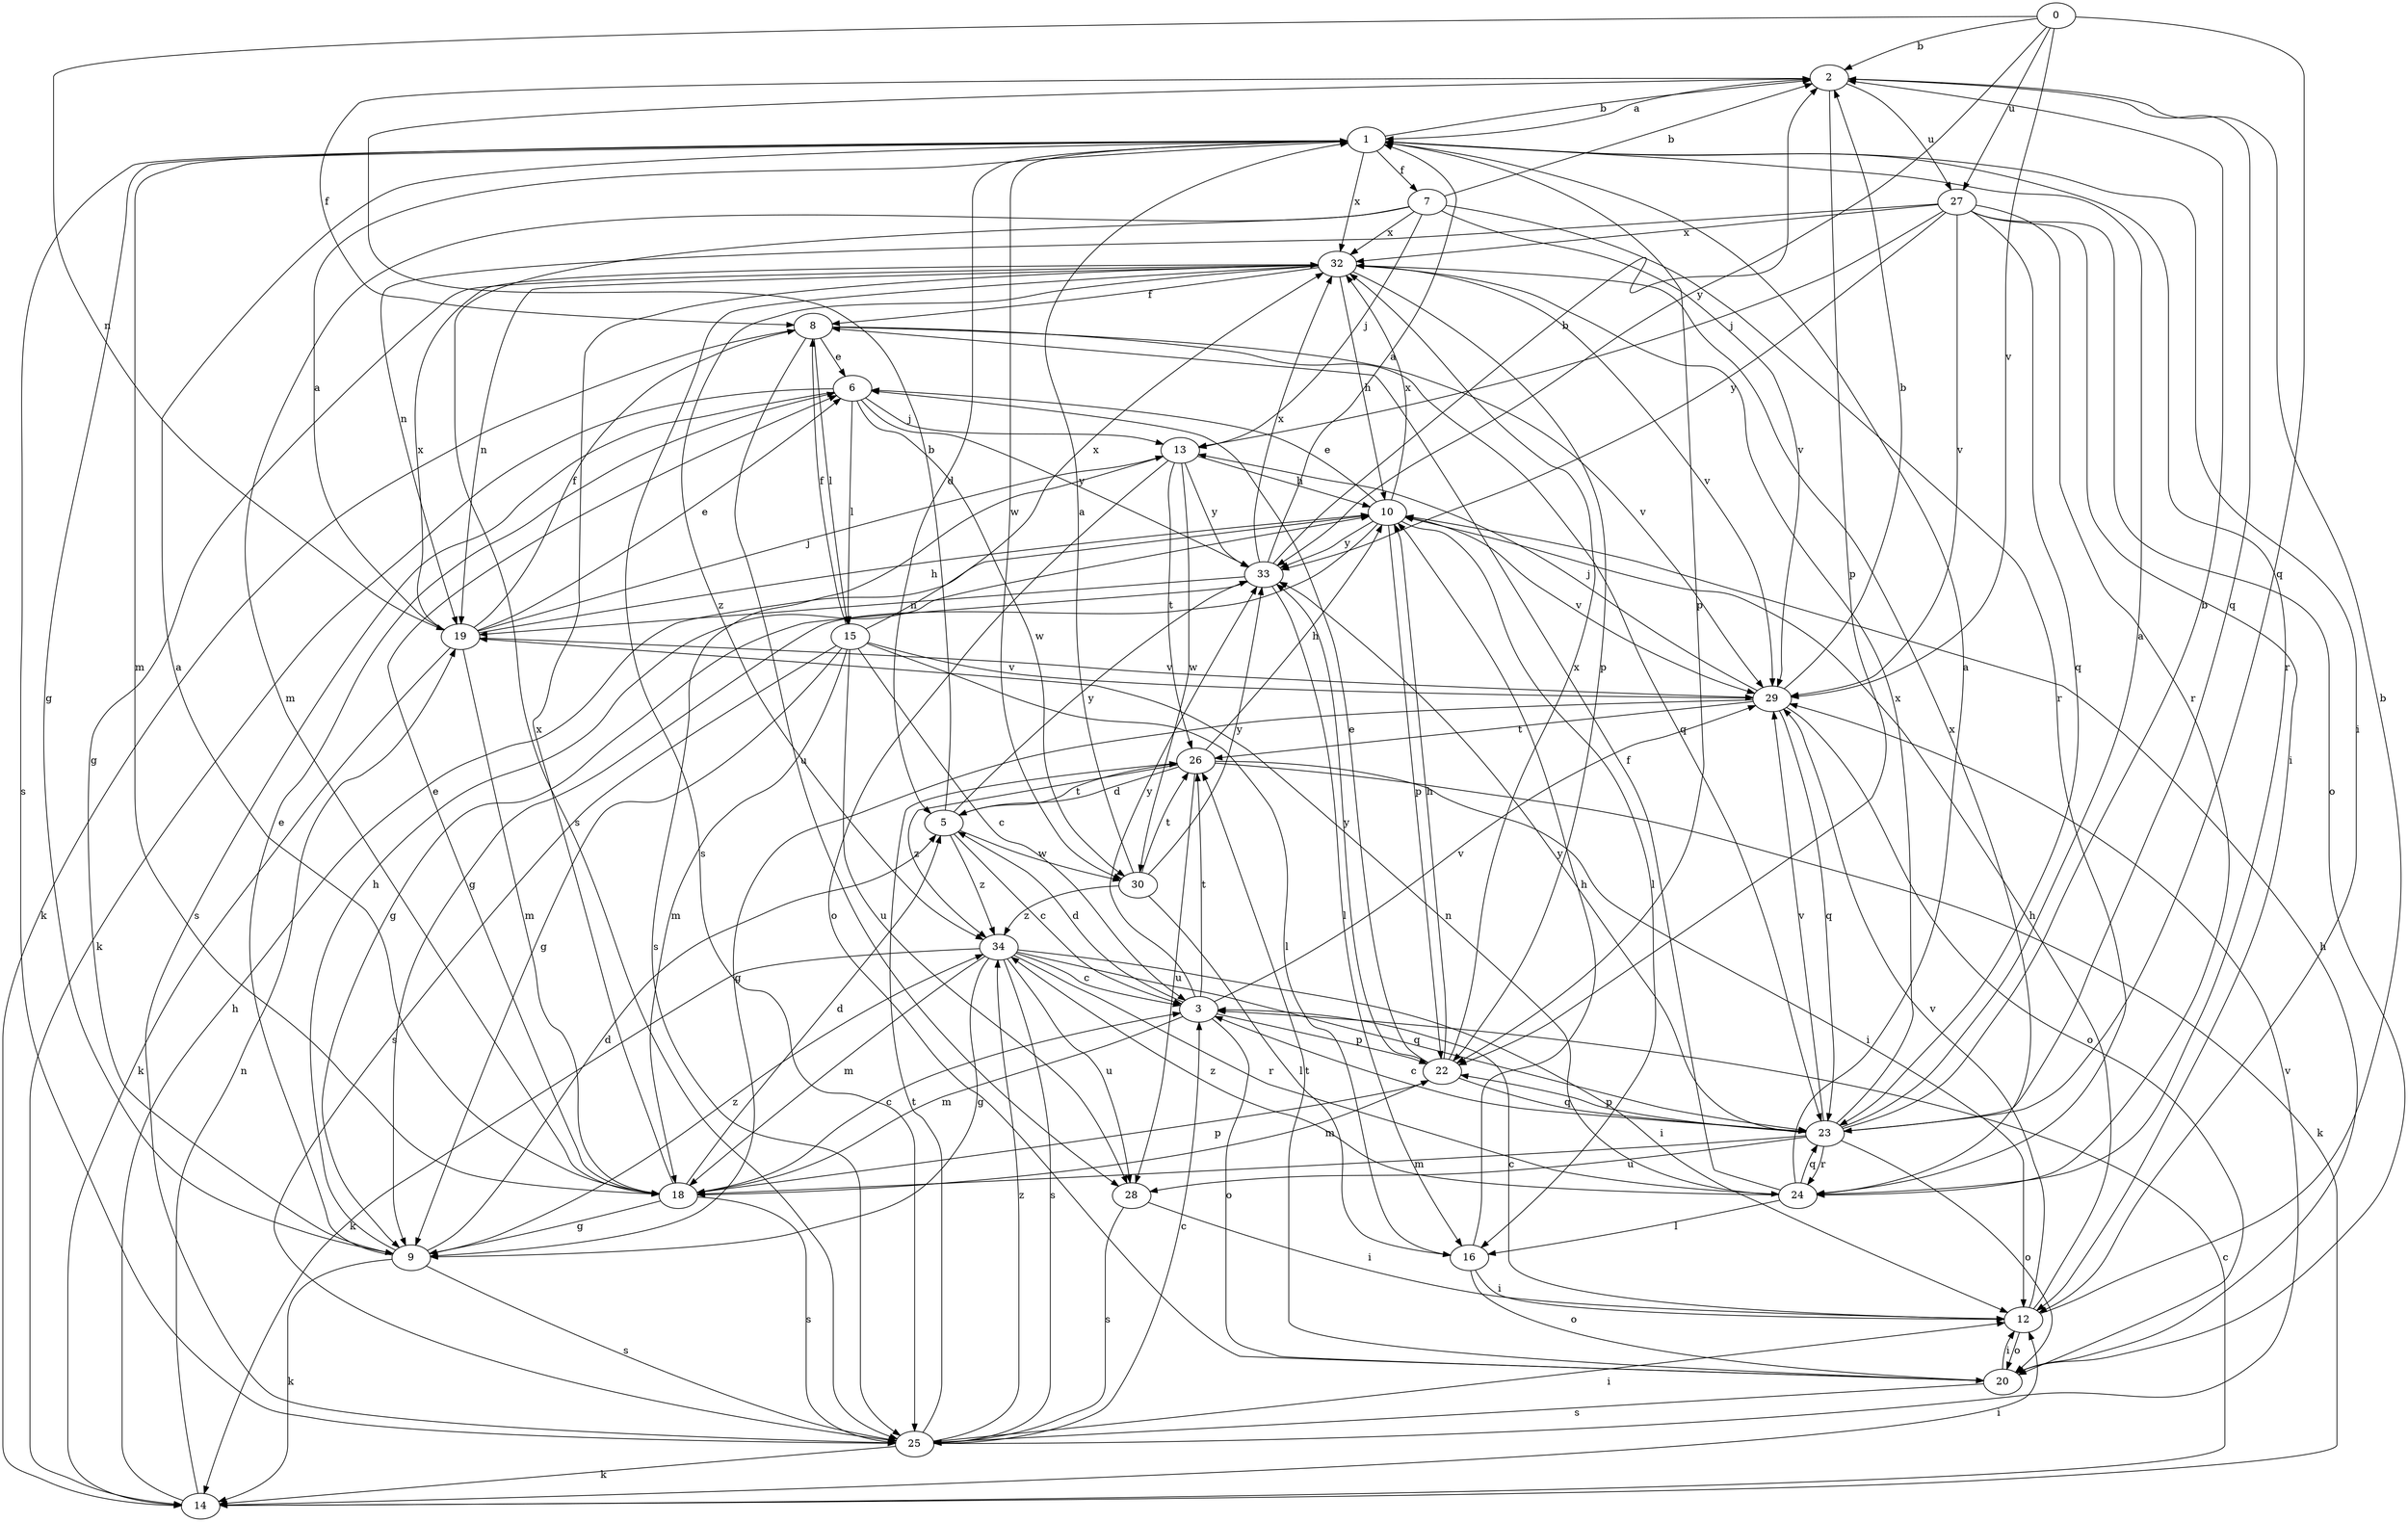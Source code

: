 strict digraph  {
0;
1;
2;
3;
5;
6;
7;
8;
9;
10;
12;
13;
14;
15;
16;
18;
19;
20;
22;
23;
24;
25;
26;
27;
28;
29;
30;
32;
33;
34;
0 -> 2  [label=b];
0 -> 19  [label=n];
0 -> 23  [label=q];
0 -> 27  [label=u];
0 -> 29  [label=v];
0 -> 33  [label=y];
1 -> 2  [label=b];
1 -> 5  [label=d];
1 -> 7  [label=f];
1 -> 9  [label=g];
1 -> 12  [label=i];
1 -> 18  [label=m];
1 -> 22  [label=p];
1 -> 24  [label=r];
1 -> 25  [label=s];
1 -> 30  [label=w];
1 -> 32  [label=x];
2 -> 1  [label=a];
2 -> 8  [label=f];
2 -> 22  [label=p];
2 -> 23  [label=q];
2 -> 27  [label=u];
3 -> 5  [label=d];
3 -> 18  [label=m];
3 -> 20  [label=o];
3 -> 22  [label=p];
3 -> 26  [label=t];
3 -> 29  [label=v];
3 -> 33  [label=y];
5 -> 2  [label=b];
5 -> 3  [label=c];
5 -> 26  [label=t];
5 -> 30  [label=w];
5 -> 33  [label=y];
5 -> 34  [label=z];
6 -> 13  [label=j];
6 -> 14  [label=k];
6 -> 15  [label=l];
6 -> 25  [label=s];
6 -> 30  [label=w];
6 -> 33  [label=y];
7 -> 2  [label=b];
7 -> 13  [label=j];
7 -> 18  [label=m];
7 -> 24  [label=r];
7 -> 25  [label=s];
7 -> 29  [label=v];
7 -> 32  [label=x];
8 -> 6  [label=e];
8 -> 14  [label=k];
8 -> 15  [label=l];
8 -> 23  [label=q];
8 -> 28  [label=u];
8 -> 29  [label=v];
9 -> 5  [label=d];
9 -> 6  [label=e];
9 -> 10  [label=h];
9 -> 14  [label=k];
9 -> 25  [label=s];
9 -> 34  [label=z];
10 -> 6  [label=e];
10 -> 9  [label=g];
10 -> 16  [label=l];
10 -> 22  [label=p];
10 -> 29  [label=v];
10 -> 32  [label=x];
10 -> 33  [label=y];
12 -> 2  [label=b];
12 -> 3  [label=c];
12 -> 10  [label=h];
12 -> 20  [label=o];
12 -> 29  [label=v];
13 -> 10  [label=h];
13 -> 20  [label=o];
13 -> 25  [label=s];
13 -> 26  [label=t];
13 -> 30  [label=w];
13 -> 33  [label=y];
14 -> 3  [label=c];
14 -> 10  [label=h];
14 -> 12  [label=i];
14 -> 19  [label=n];
15 -> 3  [label=c];
15 -> 8  [label=f];
15 -> 9  [label=g];
15 -> 16  [label=l];
15 -> 18  [label=m];
15 -> 25  [label=s];
15 -> 28  [label=u];
15 -> 29  [label=v];
15 -> 32  [label=x];
16 -> 10  [label=h];
16 -> 12  [label=i];
16 -> 20  [label=o];
18 -> 1  [label=a];
18 -> 3  [label=c];
18 -> 5  [label=d];
18 -> 6  [label=e];
18 -> 9  [label=g];
18 -> 22  [label=p];
18 -> 25  [label=s];
18 -> 32  [label=x];
19 -> 1  [label=a];
19 -> 6  [label=e];
19 -> 8  [label=f];
19 -> 10  [label=h];
19 -> 13  [label=j];
19 -> 14  [label=k];
19 -> 18  [label=m];
19 -> 29  [label=v];
19 -> 32  [label=x];
20 -> 10  [label=h];
20 -> 12  [label=i];
20 -> 25  [label=s];
20 -> 26  [label=t];
22 -> 6  [label=e];
22 -> 10  [label=h];
22 -> 18  [label=m];
22 -> 23  [label=q];
22 -> 32  [label=x];
22 -> 33  [label=y];
23 -> 1  [label=a];
23 -> 2  [label=b];
23 -> 3  [label=c];
23 -> 18  [label=m];
23 -> 20  [label=o];
23 -> 22  [label=p];
23 -> 24  [label=r];
23 -> 28  [label=u];
23 -> 29  [label=v];
23 -> 32  [label=x];
23 -> 33  [label=y];
24 -> 1  [label=a];
24 -> 8  [label=f];
24 -> 16  [label=l];
24 -> 19  [label=n];
24 -> 23  [label=q];
24 -> 32  [label=x];
24 -> 34  [label=z];
25 -> 3  [label=c];
25 -> 12  [label=i];
25 -> 14  [label=k];
25 -> 26  [label=t];
25 -> 29  [label=v];
25 -> 34  [label=z];
26 -> 5  [label=d];
26 -> 10  [label=h];
26 -> 12  [label=i];
26 -> 14  [label=k];
26 -> 28  [label=u];
26 -> 34  [label=z];
27 -> 12  [label=i];
27 -> 13  [label=j];
27 -> 19  [label=n];
27 -> 20  [label=o];
27 -> 23  [label=q];
27 -> 24  [label=r];
27 -> 29  [label=v];
27 -> 32  [label=x];
27 -> 33  [label=y];
28 -> 12  [label=i];
28 -> 25  [label=s];
29 -> 2  [label=b];
29 -> 9  [label=g];
29 -> 13  [label=j];
29 -> 20  [label=o];
29 -> 23  [label=q];
29 -> 26  [label=t];
30 -> 1  [label=a];
30 -> 16  [label=l];
30 -> 26  [label=t];
30 -> 33  [label=y];
30 -> 34  [label=z];
32 -> 8  [label=f];
32 -> 9  [label=g];
32 -> 10  [label=h];
32 -> 19  [label=n];
32 -> 22  [label=p];
32 -> 25  [label=s];
32 -> 29  [label=v];
32 -> 34  [label=z];
33 -> 1  [label=a];
33 -> 2  [label=b];
33 -> 9  [label=g];
33 -> 16  [label=l];
33 -> 19  [label=n];
33 -> 32  [label=x];
34 -> 3  [label=c];
34 -> 9  [label=g];
34 -> 12  [label=i];
34 -> 14  [label=k];
34 -> 18  [label=m];
34 -> 23  [label=q];
34 -> 24  [label=r];
34 -> 25  [label=s];
34 -> 28  [label=u];
}
